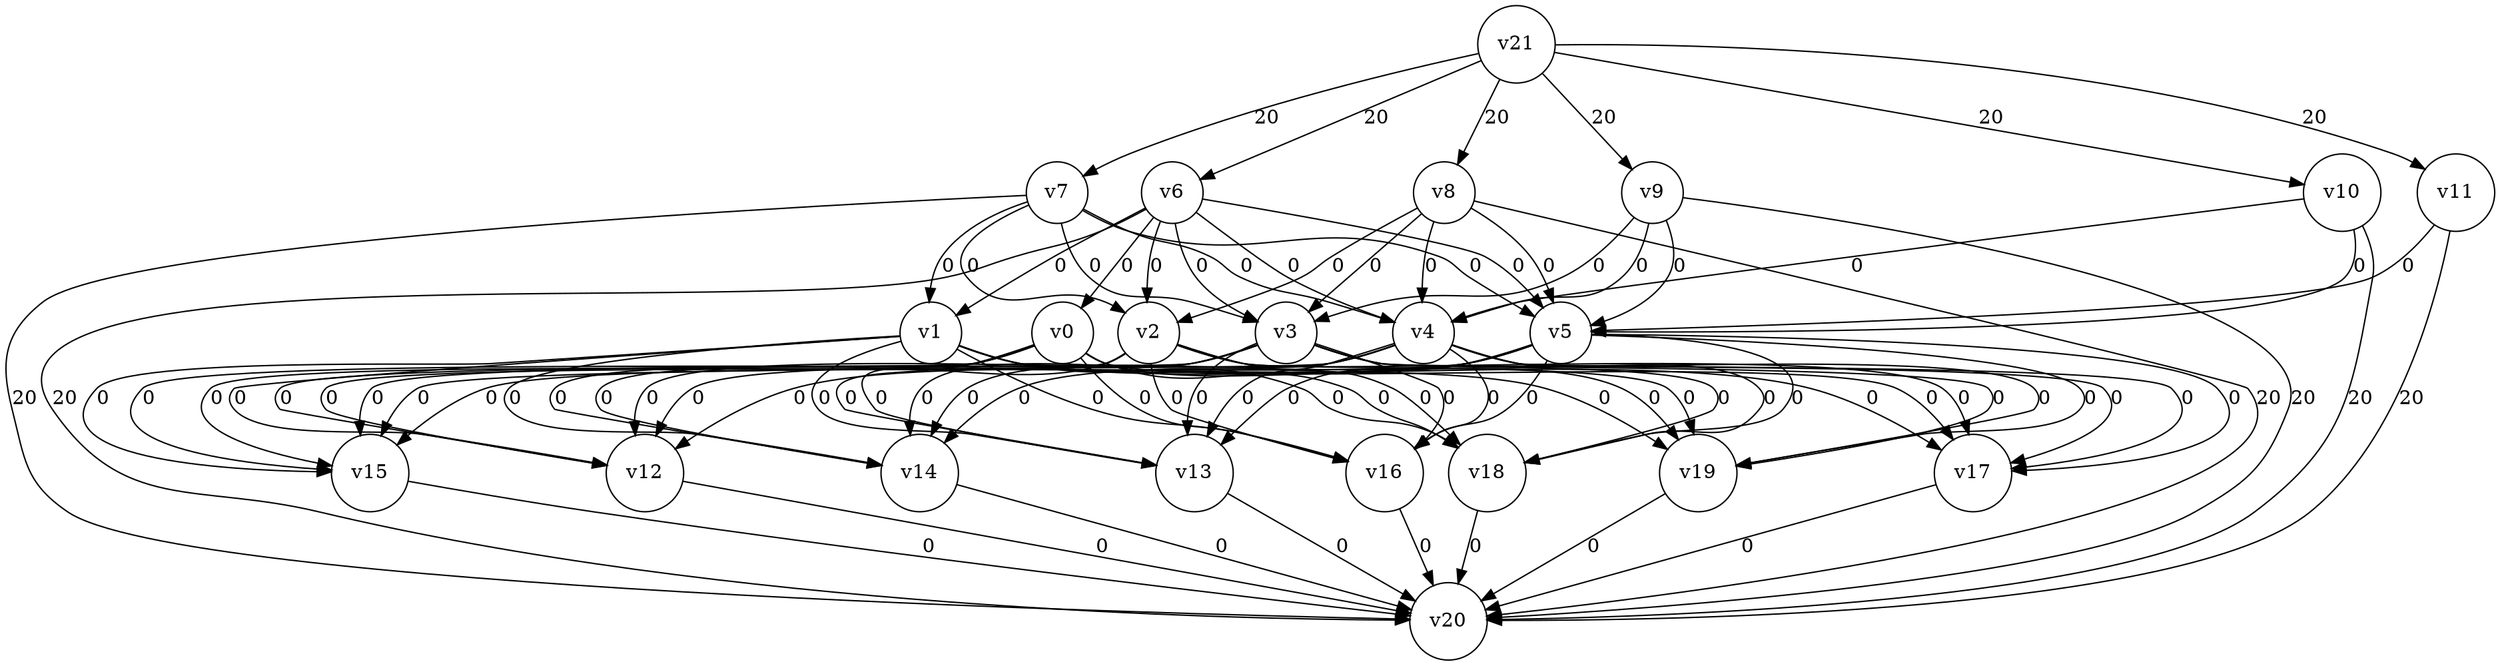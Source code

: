 digraph
{
	node [shape=circle, label="v0"] 0;
	node [shape=circle, label="v1"] 1;
	node [shape=circle, label="v2"] 2;
	node [shape=circle, label="v3"] 3;
	node [shape=circle, label="v4"] 4;
	node [shape=circle, label="v5"] 5;
	node [shape=circle, label="v6"] 6;
	node [shape=circle, label="v7"] 7;
	node [shape=circle, label="v8"] 8;
	node [shape=circle, label="v9"] 9;
	node [shape=circle, label="v10"] 10;
	node [shape=circle, label="v11"] 11;
	node [shape=circle, label="v12"] 12;
	node [shape=circle, label="v13"] 13;
	node [shape=circle, label="v14"] 14;
	node [shape=circle, label="v15"] 15;
	node [shape=circle, label="v16"] 16;
	node [shape=circle, label="v17"] 17;
	node [shape=circle, label="v18"] 18;
	node [shape=circle, label="v19"] 19;
	node [shape=circle, label="v20"] 20;
	node [shape=circle, label="v21"] 21;
	0 -> 12 [label="0"]
	0 -> 13 [label="0"]
	0 -> 14 [label="0"]
	0 -> 15 [label="0"]
	0 -> 16 [label="0"]
	0 -> 17 [label="0"]
	0 -> 18 [label="0"]
	0 -> 19 [label="0"]
	1 -> 12 [label="0"]
	1 -> 13 [label="0"]
	1 -> 14 [label="0"]
	1 -> 15 [label="0"]
	1 -> 16 [label="0"]
	1 -> 17 [label="0"]
	1 -> 18 [label="0"]
	1 -> 19 [label="0"]
	2 -> 12 [label="0"]
	2 -> 13 [label="0"]
	2 -> 14 [label="0"]
	2 -> 15 [label="0"]
	2 -> 16 [label="0"]
	2 -> 17 [label="0"]
	2 -> 18 [label="0"]
	2 -> 19 [label="0"]
	3 -> 12 [label="0"]
	3 -> 13 [label="0"]
	3 -> 14 [label="0"]
	3 -> 15 [label="0"]
	3 -> 16 [label="0"]
	3 -> 17 [label="0"]
	3 -> 18 [label="0"]
	3 -> 19 [label="0"]
	4 -> 12 [label="0"]
	4 -> 13 [label="0"]
	4 -> 14 [label="0"]
	4 -> 15 [label="0"]
	4 -> 16 [label="0"]
	4 -> 17 [label="0"]
	4 -> 18 [label="0"]
	4 -> 19 [label="0"]
	5 -> 12 [label="0"]
	5 -> 13 [label="0"]
	5 -> 14 [label="0"]
	5 -> 15 [label="0"]
	5 -> 16 [label="0"]
	5 -> 17 [label="0"]
	5 -> 18 [label="0"]
	5 -> 19 [label="0"]
	6 -> 0 [label="0"]
	6 -> 1 [label="0"]
	6 -> 2 [label="0"]
	6 -> 3 [label="0"]
	6 -> 4 [label="0"]
	6 -> 5 [label="0"]
	6 -> 20 [label="20"]
	7 -> 1 [label="0"]
	7 -> 2 [label="0"]
	7 -> 3 [label="0"]
	7 -> 4 [label="0"]
	7 -> 5 [label="0"]
	7 -> 20 [label="20"]
	8 -> 2 [label="0"]
	8 -> 3 [label="0"]
	8 -> 4 [label="0"]
	8 -> 5 [label="0"]
	8 -> 20 [label="20"]
	9 -> 3 [label="0"]
	9 -> 4 [label="0"]
	9 -> 5 [label="0"]
	9 -> 20 [label="20"]
	10 -> 4 [label="0"]
	10 -> 5 [label="0"]
	10 -> 20 [label="20"]
	11 -> 5 [label="0"]
	11 -> 20 [label="20"]
	12 -> 20 [label="0"]
	13 -> 20 [label="0"]
	14 -> 20 [label="0"]
	15 -> 20 [label="0"]
	16 -> 20 [label="0"]
	17 -> 20 [label="0"]
	18 -> 20 [label="0"]
	19 -> 20 [label="0"]
	21 -> 6 [label="20"]
	21 -> 7 [label="20"]
	21 -> 8 [label="20"]
	21 -> 9 [label="20"]
	21 -> 10 [label="20"]
	21 -> 11 [label="20"]
}
